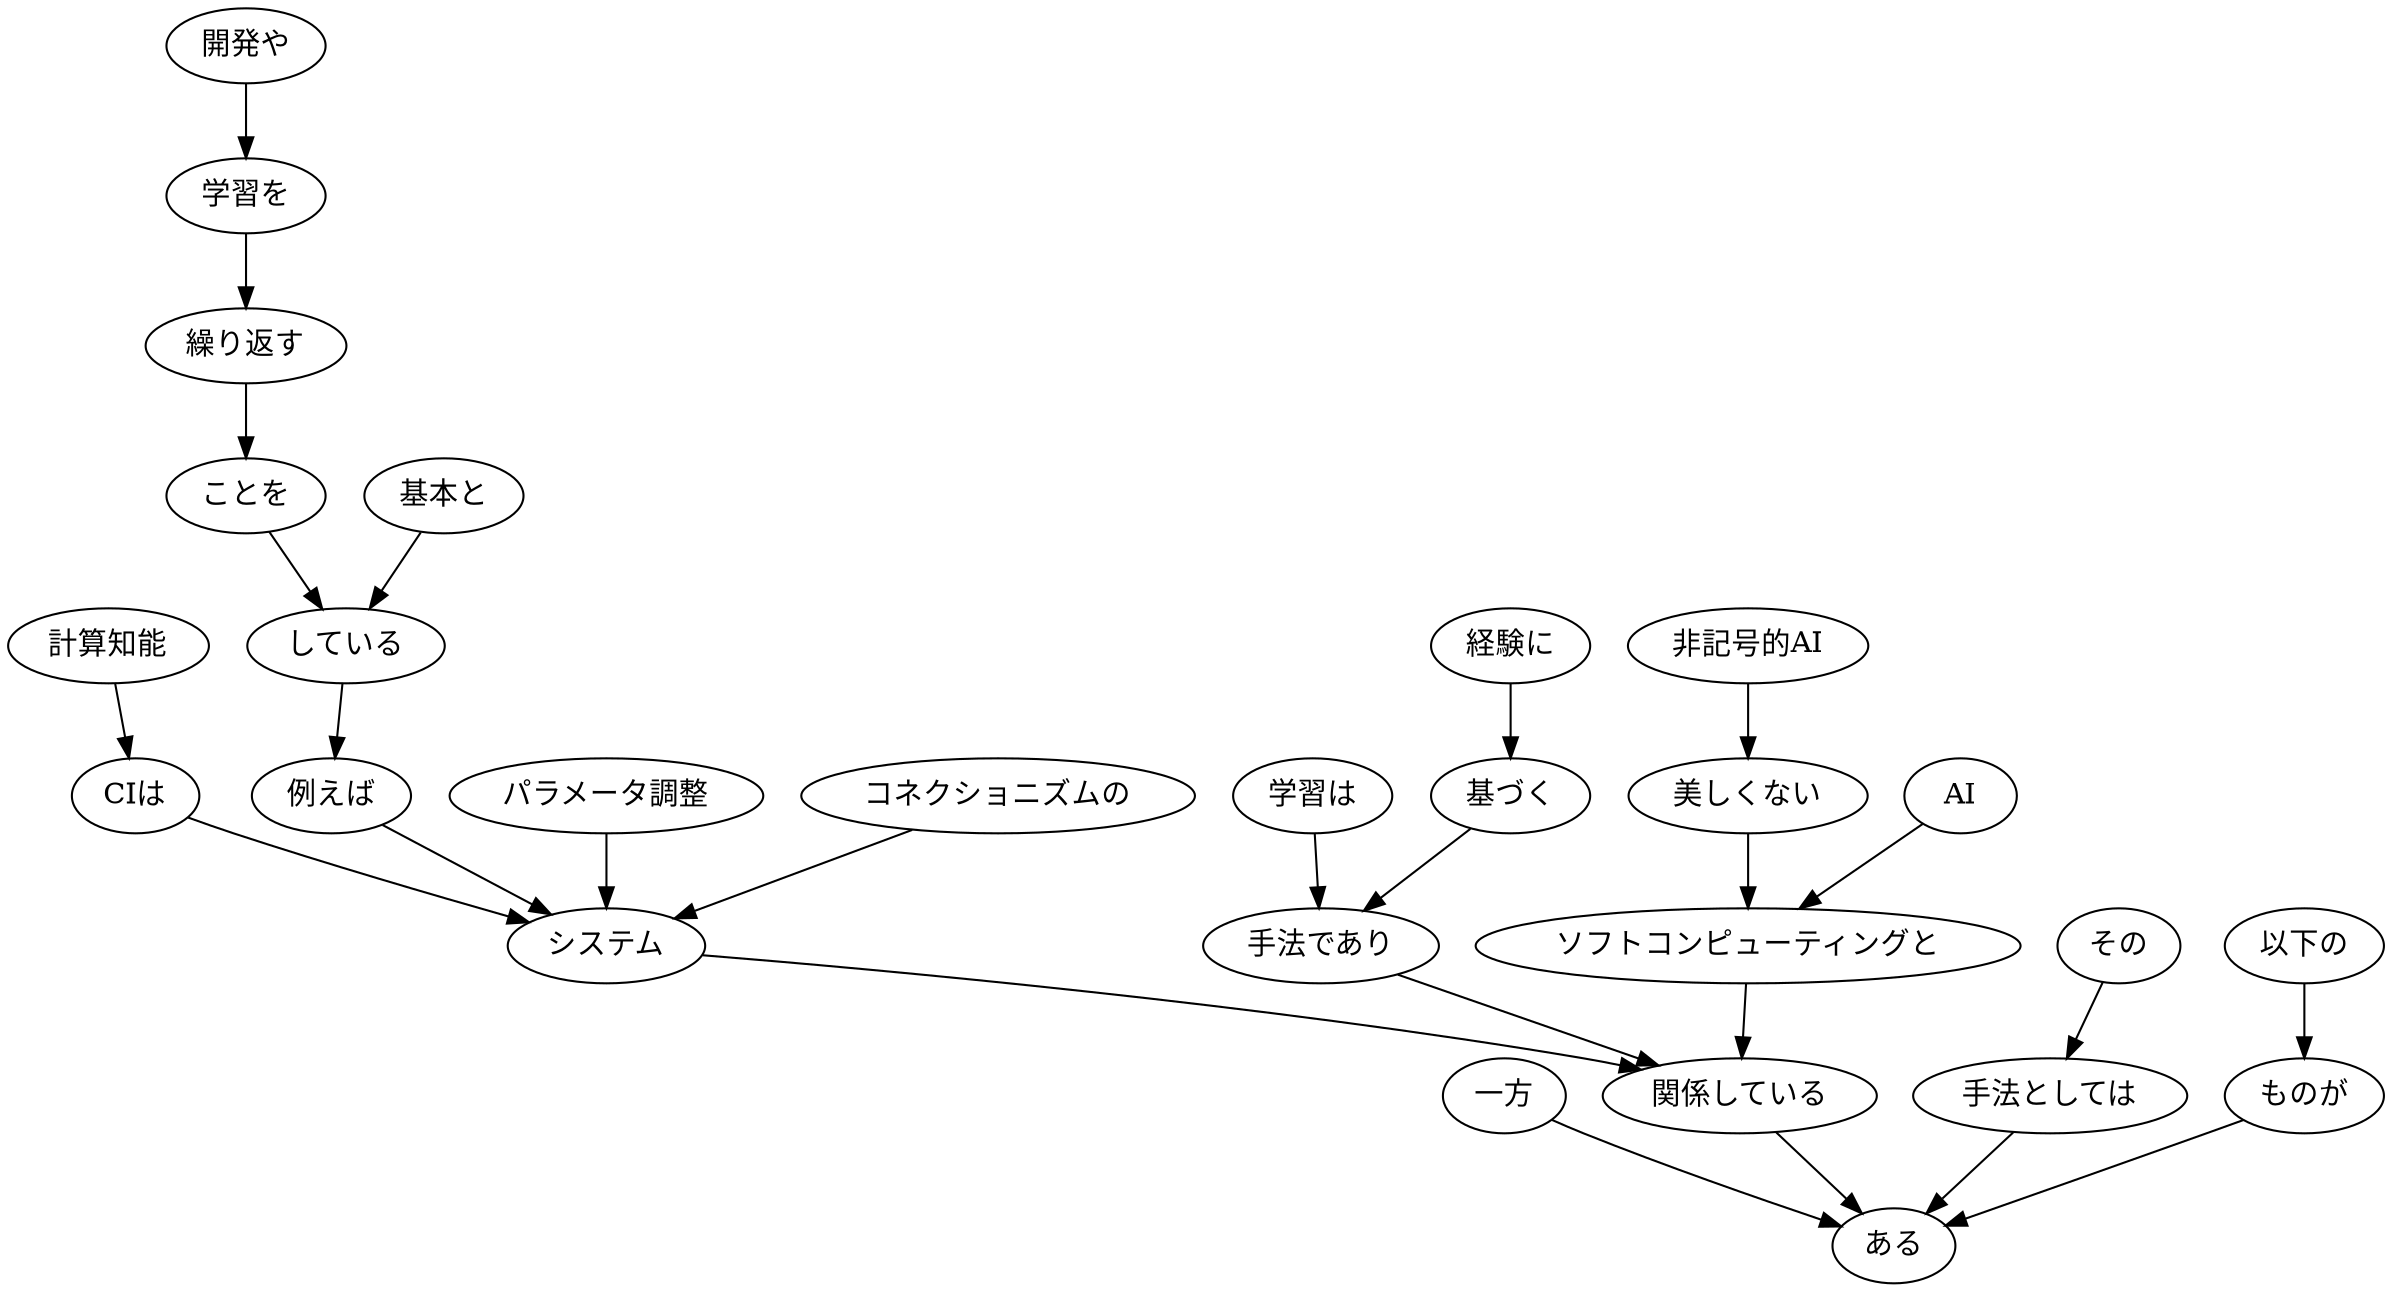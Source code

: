 // ans44
digraph {
	0 [label="一方"]
	26 [label="ある"]
	0 -> 26
	1 [label="計算知能"]
	2 [label="CIは"]
	1 -> 2
	2 [label="CIは"]
	12 [label="システム"]
	2 -> 12
	3 [label="開発や"]
	4 [label="学習を"]
	3 -> 4
	4 [label="学習を"]
	5 [label="繰り返す"]
	4 -> 5
	5 [label="繰り返す"]
	6 [label="ことを"]
	5 -> 6
	6 [label="ことを"]
	8 [label="している"]
	6 -> 8
	7 [label="基本と"]
	8 [label="している"]
	7 -> 8
	8 [label="している"]
	9 [label="例えば"]
	8 -> 9
	9 [label="例えば"]
	12 [label="システム"]
	9 -> 12
	10 [label="パラメータ調整"]
	12 [label="システム"]
	10 -> 12
	11 [label="コネクショニズムの"]
	12 [label="システム"]
	11 -> 12
	12 [label="システム"]
	21 [label="関係している"]
	12 -> 21
	13 [label="学習は"]
	16 [label="手法であり"]
	13 -> 16
	14 [label="経験に"]
	15 [label="基づく"]
	14 -> 15
	15 [label="基づく"]
	16 [label="手法であり"]
	15 -> 16
	16 [label="手法であり"]
	21 [label="関係している"]
	16 -> 21
	17 [label="非記号的AI"]
	18 [label="美しくない"]
	17 -> 18
	18 [label="美しくない"]
	20 [label="ソフトコンピューティングと"]
	18 -> 20
	19 [label=AI]
	20 [label="ソフトコンピューティングと"]
	19 -> 20
	20 [label="ソフトコンピューティングと"]
	21 [label="関係している"]
	20 -> 21
	21 [label="関係している"]
	26 [label="ある"]
	21 -> 26
	22 [label="その"]
	23 [label="手法としては"]
	22 -> 23
	23 [label="手法としては"]
	26 [label="ある"]
	23 -> 26
	24 [label="以下の"]
	25 [label="ものが"]
	24 -> 25
	25 [label="ものが"]
	26 [label="ある"]
	25 -> 26
}
